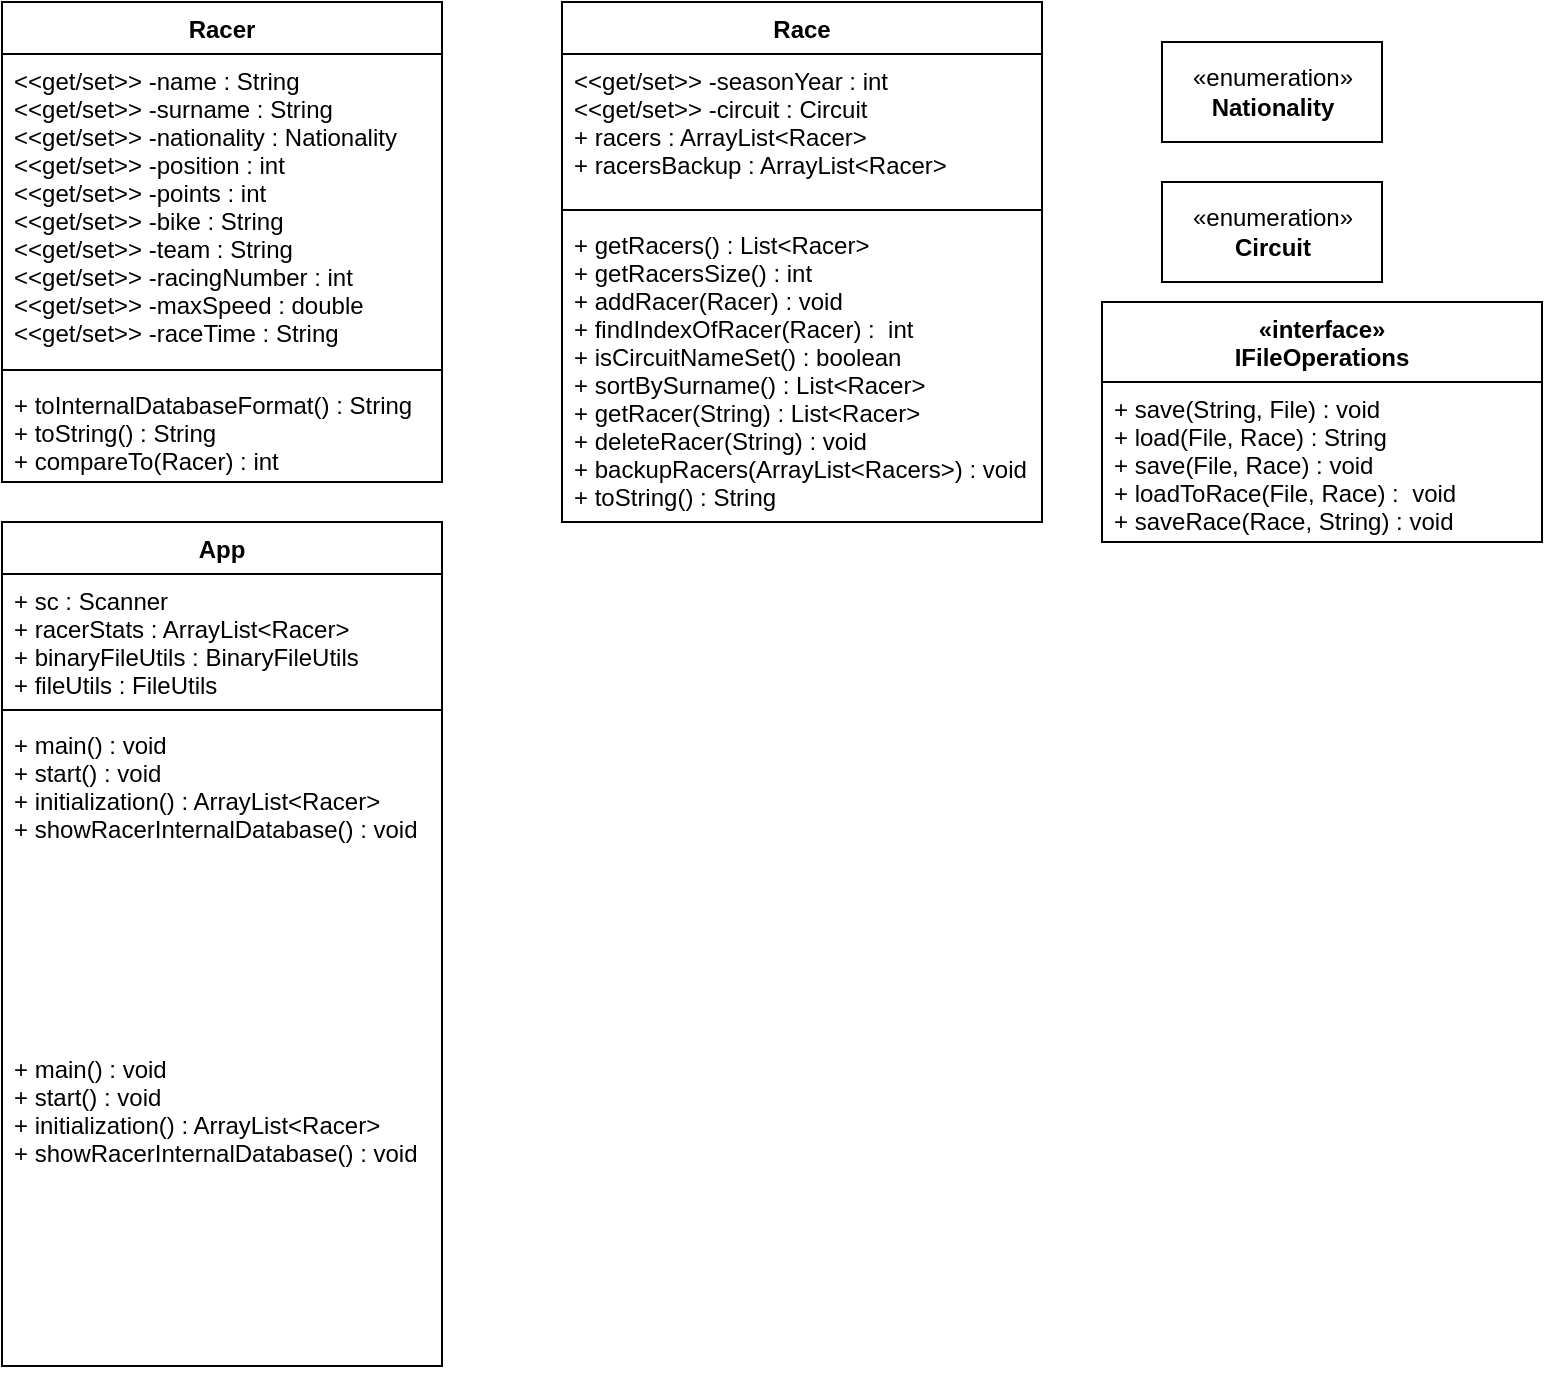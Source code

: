 <mxfile version="19.0.1" type="github">
  <diagram id="C5RBs43oDa-KdzZeNtuy" name="Page-1">
    <mxGraphModel dx="788" dy="518" grid="1" gridSize="10" guides="1" tooltips="1" connect="1" arrows="1" fold="1" page="1" pageScale="1" pageWidth="827" pageHeight="1169" math="0" shadow="0">
      <root>
        <mxCell id="WIyWlLk6GJQsqaUBKTNV-0" />
        <mxCell id="WIyWlLk6GJQsqaUBKTNV-1" parent="WIyWlLk6GJQsqaUBKTNV-0" />
        <mxCell id="mKFjjN0TuRmioYyIV8rE-8" value="Racer" style="swimlane;fontStyle=1;align=center;verticalAlign=top;childLayout=stackLayout;horizontal=1;startSize=26;horizontalStack=0;resizeParent=1;resizeParentMax=0;resizeLast=0;collapsible=1;marginBottom=0;" vertex="1" parent="WIyWlLk6GJQsqaUBKTNV-1">
          <mxGeometry x="40" y="40" width="220" height="240" as="geometry" />
        </mxCell>
        <mxCell id="mKFjjN0TuRmioYyIV8rE-9" value="&lt;&lt;get/set&gt;&gt; -name : String&#xa;&lt;&lt;get/set&gt;&gt; -surname : String&#xa;&lt;&lt;get/set&gt;&gt; -nationality : Nationality&#xa;&lt;&lt;get/set&gt;&gt; -position : int&#xa;&lt;&lt;get/set&gt;&gt; -points : int&#xa;&lt;&lt;get/set&gt;&gt; -bike : String&#xa;&lt;&lt;get/set&gt;&gt; -team : String&#xa;&lt;&lt;get/set&gt;&gt; -racingNumber : int&#xa;&lt;&lt;get/set&gt;&gt; -maxSpeed : double&#xa;&lt;&lt;get/set&gt;&gt; -raceTime : String" style="text;strokeColor=none;fillColor=none;align=left;verticalAlign=top;spacingLeft=4;spacingRight=4;overflow=hidden;rotatable=0;points=[[0,0.5],[1,0.5]];portConstraint=eastwest;" vertex="1" parent="mKFjjN0TuRmioYyIV8rE-8">
          <mxGeometry y="26" width="220" height="154" as="geometry" />
        </mxCell>
        <mxCell id="mKFjjN0TuRmioYyIV8rE-10" value="" style="line;strokeWidth=1;fillColor=none;align=left;verticalAlign=middle;spacingTop=-1;spacingLeft=3;spacingRight=3;rotatable=0;labelPosition=right;points=[];portConstraint=eastwest;" vertex="1" parent="mKFjjN0TuRmioYyIV8rE-8">
          <mxGeometry y="180" width="220" height="8" as="geometry" />
        </mxCell>
        <mxCell id="mKFjjN0TuRmioYyIV8rE-11" value="+ toInternalDatabaseFormat() : String&#xa;+ toString() : String&#xa;+ compareTo(Racer) : int&#xa;" style="text;strokeColor=none;fillColor=none;align=left;verticalAlign=top;spacingLeft=4;spacingRight=4;overflow=hidden;rotatable=0;points=[[0,0.5],[1,0.5]];portConstraint=eastwest;" vertex="1" parent="mKFjjN0TuRmioYyIV8rE-8">
          <mxGeometry y="188" width="220" height="52" as="geometry" />
        </mxCell>
        <mxCell id="mKFjjN0TuRmioYyIV8rE-16" value="Race" style="swimlane;fontStyle=1;align=center;verticalAlign=top;childLayout=stackLayout;horizontal=1;startSize=26;horizontalStack=0;resizeParent=1;resizeParentMax=0;resizeLast=0;collapsible=1;marginBottom=0;" vertex="1" parent="WIyWlLk6GJQsqaUBKTNV-1">
          <mxGeometry x="320" y="40" width="240" height="260" as="geometry" />
        </mxCell>
        <mxCell id="mKFjjN0TuRmioYyIV8rE-17" value="&lt;&lt;get/set&gt;&gt; -seasonYear : int&#xa;&lt;&lt;get/set&gt;&gt; -circuit : Circuit&#xa;+ racers : ArrayList&lt;Racer&gt;&#xa;+ racersBackup : ArrayList&lt;Racer&gt;&#xa;&#xa;" style="text;strokeColor=none;fillColor=none;align=left;verticalAlign=top;spacingLeft=4;spacingRight=4;overflow=hidden;rotatable=0;points=[[0,0.5],[1,0.5]];portConstraint=eastwest;" vertex="1" parent="mKFjjN0TuRmioYyIV8rE-16">
          <mxGeometry y="26" width="240" height="74" as="geometry" />
        </mxCell>
        <mxCell id="mKFjjN0TuRmioYyIV8rE-18" value="" style="line;strokeWidth=1;fillColor=none;align=left;verticalAlign=middle;spacingTop=-1;spacingLeft=3;spacingRight=3;rotatable=0;labelPosition=right;points=[];portConstraint=eastwest;" vertex="1" parent="mKFjjN0TuRmioYyIV8rE-16">
          <mxGeometry y="100" width="240" height="8" as="geometry" />
        </mxCell>
        <mxCell id="mKFjjN0TuRmioYyIV8rE-19" value="+ getRacers() : List&lt;Racer&gt;&#xa;+ getRacersSize() : int&#xa;+ addRacer(Racer) : void&#xa;+ findIndexOfRacer(Racer) :  int&#xa;+ isCircuitNameSet() : boolean&#xa;+ sortBySurname() : List&lt;Racer&gt;&#xa;+ getRacer(String) : List&lt;Racer&gt;&#xa;+ deleteRacer(String) : void&#xa;+ backupRacers(ArrayList&lt;Racers&gt;) : void &#xa;+ toString() : String&#xa;" style="text;strokeColor=none;fillColor=none;align=left;verticalAlign=top;spacingLeft=4;spacingRight=4;overflow=hidden;rotatable=0;points=[[0,0.5],[1,0.5]];portConstraint=eastwest;" vertex="1" parent="mKFjjN0TuRmioYyIV8rE-16">
          <mxGeometry y="108" width="240" height="152" as="geometry" />
        </mxCell>
        <mxCell id="mKFjjN0TuRmioYyIV8rE-29" value="«enumeration»&lt;br&gt;&lt;b&gt;Nationality&lt;/b&gt;" style="html=1;" vertex="1" parent="WIyWlLk6GJQsqaUBKTNV-1">
          <mxGeometry x="620" y="60" width="110" height="50" as="geometry" />
        </mxCell>
        <mxCell id="mKFjjN0TuRmioYyIV8rE-30" value="«enumeration»&lt;br&gt;&lt;b&gt;Circuit&lt;/b&gt;" style="html=1;" vertex="1" parent="WIyWlLk6GJQsqaUBKTNV-1">
          <mxGeometry x="620" y="130" width="110" height="50" as="geometry" />
        </mxCell>
        <mxCell id="mKFjjN0TuRmioYyIV8rE-38" value="«interface»&#xa;IFileOperations" style="swimlane;fontStyle=1;align=center;verticalAlign=top;childLayout=stackLayout;horizontal=1;startSize=40;horizontalStack=0;resizeParent=1;resizeParentMax=0;resizeLast=0;collapsible=1;marginBottom=0;" vertex="1" parent="WIyWlLk6GJQsqaUBKTNV-1">
          <mxGeometry x="590" y="190" width="220" height="120" as="geometry" />
        </mxCell>
        <mxCell id="mKFjjN0TuRmioYyIV8rE-41" value="+ save(String, File) : void&#xa;+ load(File, Race) : String&#xa;+ save(File, Race) : void&#xa;+ loadToRace(File, Race) :  void&#xa;+ saveRace(Race, String) : void" style="text;strokeColor=none;fillColor=none;align=left;verticalAlign=top;spacingLeft=4;spacingRight=4;overflow=hidden;rotatable=0;points=[[0,0.5],[1,0.5]];portConstraint=eastwest;" vertex="1" parent="mKFjjN0TuRmioYyIV8rE-38">
          <mxGeometry y="40" width="220" height="80" as="geometry" />
        </mxCell>
        <mxCell id="mKFjjN0TuRmioYyIV8rE-42" value="App" style="swimlane;fontStyle=1;align=center;verticalAlign=top;childLayout=stackLayout;horizontal=1;startSize=26;horizontalStack=0;resizeParent=1;resizeParentMax=0;resizeLast=0;collapsible=1;marginBottom=0;" vertex="1" parent="WIyWlLk6GJQsqaUBKTNV-1">
          <mxGeometry x="40" y="300" width="220" height="422" as="geometry" />
        </mxCell>
        <mxCell id="mKFjjN0TuRmioYyIV8rE-43" value="+ sc : Scanner&#xa;+ racerStats : ArrayList&lt;Racer&gt;  &#xa;+ binaryFileUtils : BinaryFileUtils&#xa;+ fileUtils : FileUtils" style="text;strokeColor=none;fillColor=none;align=left;verticalAlign=top;spacingLeft=4;spacingRight=4;overflow=hidden;rotatable=0;points=[[0,0.5],[1,0.5]];portConstraint=eastwest;" vertex="1" parent="mKFjjN0TuRmioYyIV8rE-42">
          <mxGeometry y="26" width="220" height="64" as="geometry" />
        </mxCell>
        <mxCell id="mKFjjN0TuRmioYyIV8rE-44" value="" style="line;strokeWidth=1;fillColor=none;align=left;verticalAlign=middle;spacingTop=-1;spacingLeft=3;spacingRight=3;rotatable=0;labelPosition=right;points=[];portConstraint=eastwest;" vertex="1" parent="mKFjjN0TuRmioYyIV8rE-42">
          <mxGeometry y="90" width="220" height="8" as="geometry" />
        </mxCell>
        <mxCell id="mKFjjN0TuRmioYyIV8rE-45" value="+ main() : void&#xa;+ start() : void&#xa;+ initialization() : ArrayList&lt;Racer&gt;&#xa;+ showRacerInternalDatabase() : void" style="text;strokeColor=none;fillColor=none;align=left;verticalAlign=top;spacingLeft=4;spacingRight=4;overflow=hidden;rotatable=0;points=[[0,0.5],[1,0.5]];portConstraint=eastwest;" vertex="1" parent="mKFjjN0TuRmioYyIV8rE-42">
          <mxGeometry y="98" width="220" height="162" as="geometry" />
        </mxCell>
        <mxCell id="mKFjjN0TuRmioYyIV8rE-46" value="+ main() : void&#xa;+ start() : void&#xa;+ initialization() : ArrayList&lt;Racer&gt;&#xa;+ showRacerInternalDatabase() : void" style="text;strokeColor=none;fillColor=none;align=left;verticalAlign=top;spacingLeft=4;spacingRight=4;overflow=hidden;rotatable=0;points=[[0,0.5],[1,0.5]];portConstraint=eastwest;" vertex="1" parent="mKFjjN0TuRmioYyIV8rE-42">
          <mxGeometry y="260" width="220" height="162" as="geometry" />
        </mxCell>
      </root>
    </mxGraphModel>
  </diagram>
</mxfile>
